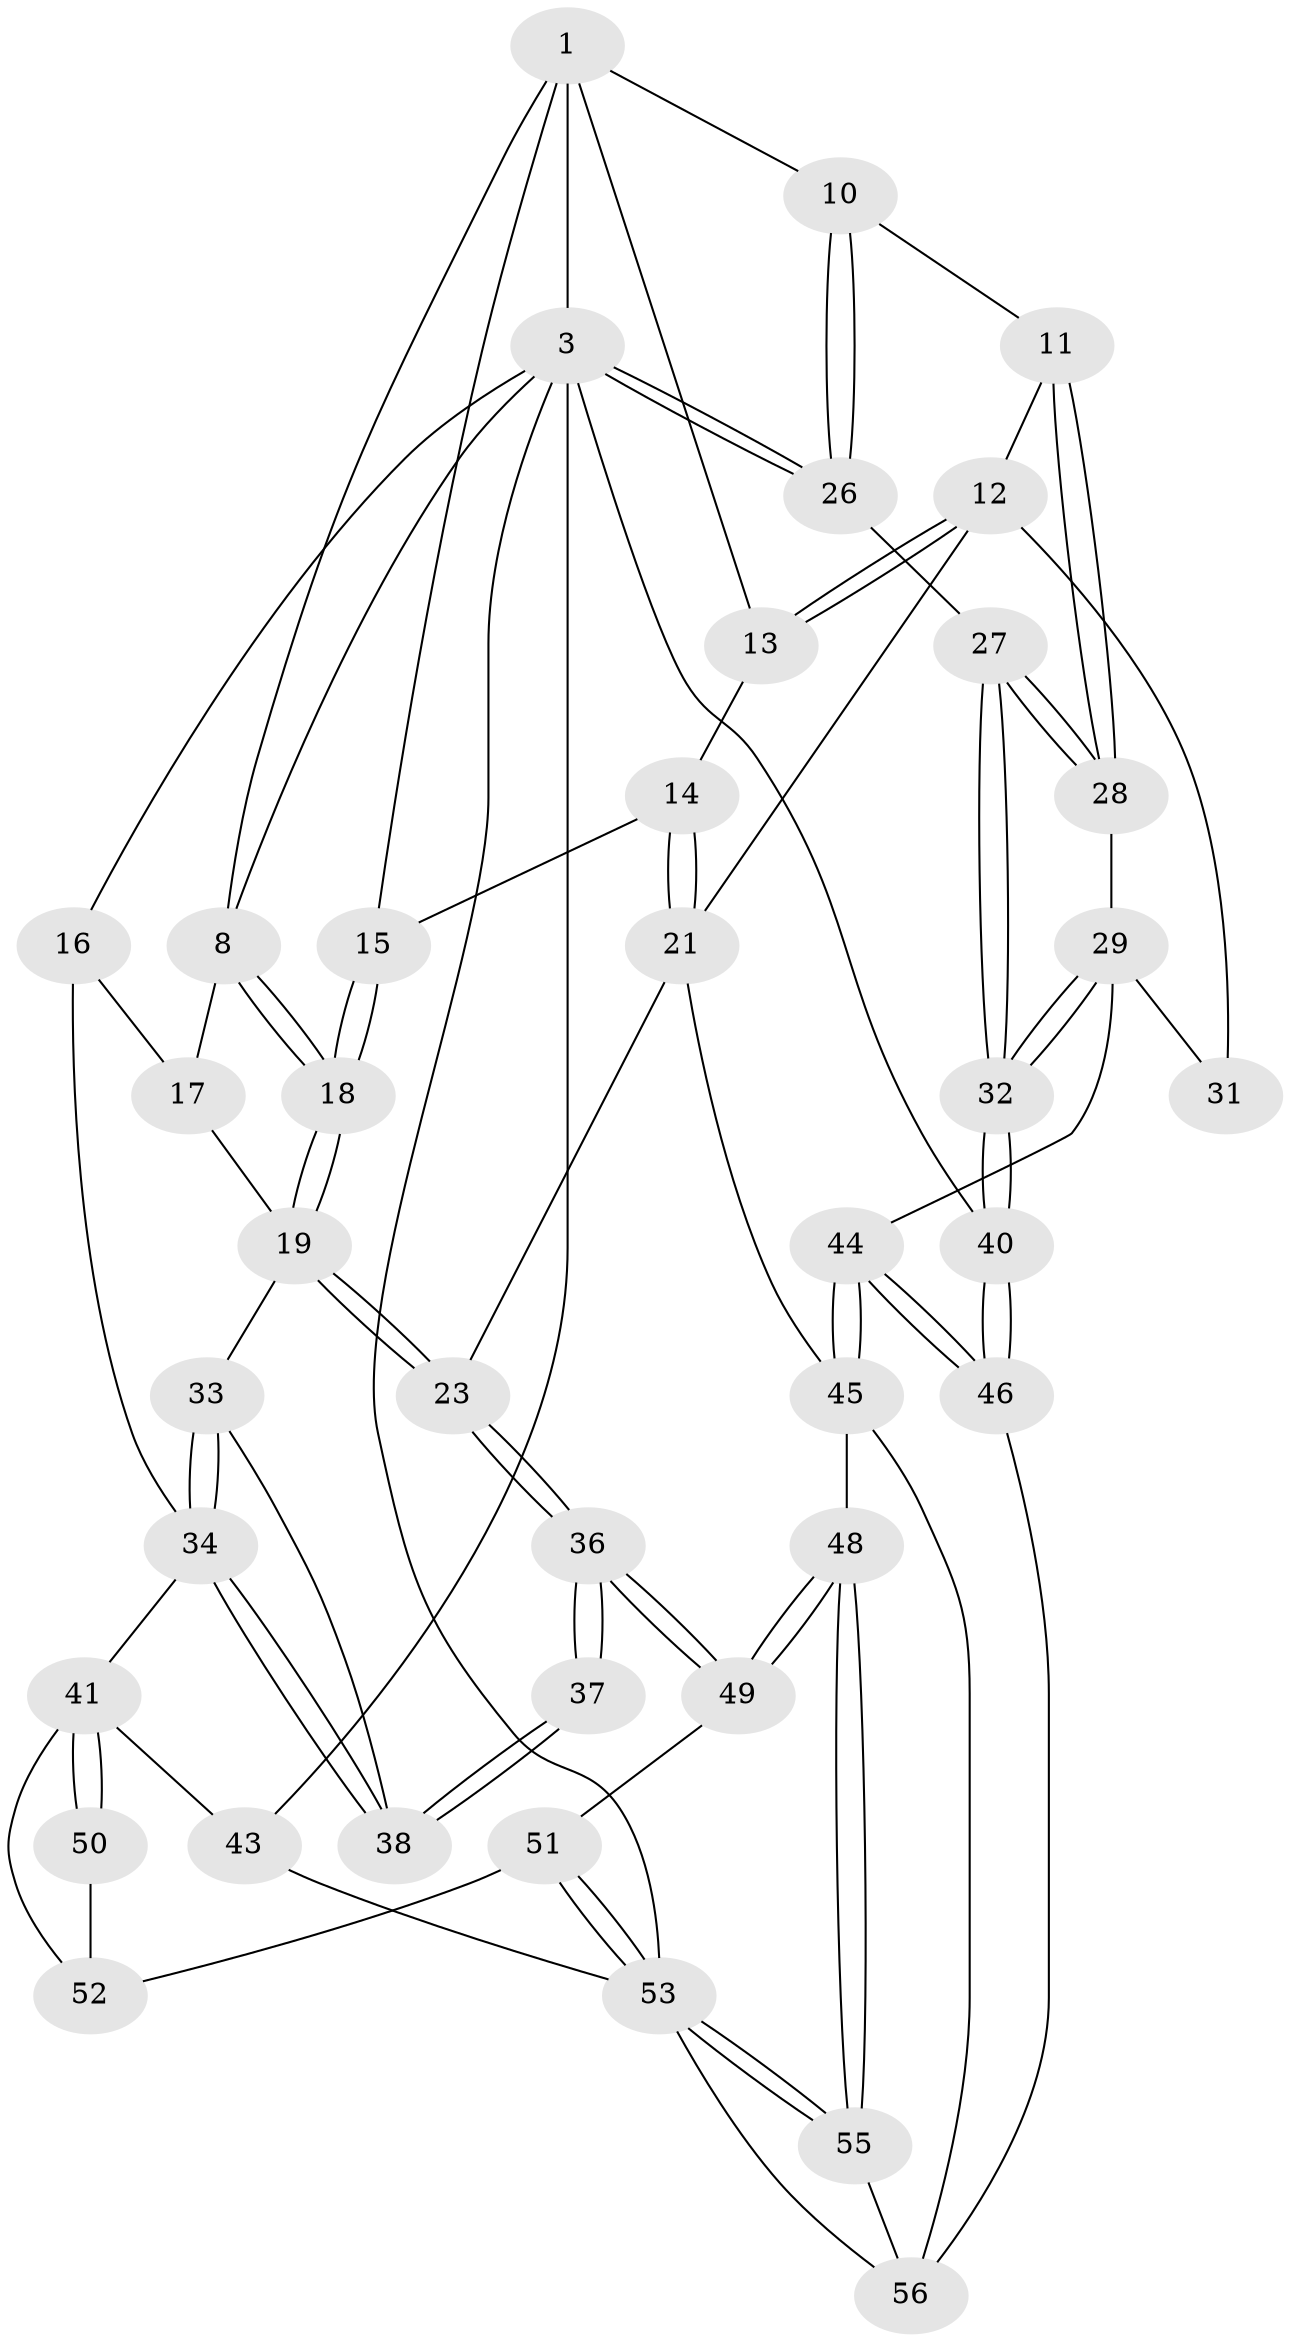 // original degree distribution, {3: 0.05172413793103448, 4: 0.2413793103448276, 6: 0.2413793103448276, 5: 0.46551724137931033}
// Generated by graph-tools (version 1.1) at 2025/21/03/04/25 18:21:11]
// undirected, 40 vertices, 94 edges
graph export_dot {
graph [start="1"]
  node [color=gray90,style=filled];
  1 [pos="+0.4834293406362112+0",super="+2+6"];
  3 [pos="+1+0",super="+39+4"];
  8 [pos="+0.31703688061772495+0.17931241607337992",super="+9"];
  10 [pos="+0.7466040839495094+0.20857140106104577"];
  11 [pos="+0.7453103575794329+0.21944504588587074"];
  12 [pos="+0.7406277560428026+0.22296466601208687",super="+24"];
  13 [pos="+0.5117792037016891+0.28204817178860203"];
  14 [pos="+0.5042392236354181+0.2876600048219595"];
  15 [pos="+0.4679544802025274+0.290214677409213"];
  16 [pos="+0+0"];
  17 [pos="+0.10800030291850922+0.20351053182588852"];
  18 [pos="+0.3706282397312346+0.3091221898234207"];
  19 [pos="+0.3615978840071275+0.3194963411268402",super="+20"];
  21 [pos="+0.5346573077652375+0.49135843840604776",super="+22"];
  23 [pos="+0.40326775994084885+0.5494447444903732"];
  26 [pos="+1+0"];
  27 [pos="+1+0.2516362966098408"];
  28 [pos="+0.7858201655622309+0.2553594235029283"];
  29 [pos="+0.8525967388825844+0.3604474889844247",super="+30"];
  31 [pos="+0.6953973326416671+0.5471333999492237"];
  32 [pos="+1+0.6084773104363599"];
  33 [pos="+0.1619331520165203+0.3783611149014386"];
  34 [pos="+0+0.5711762446411044",super="+35"];
  36 [pos="+0.3527925495074581+0.5933634949381272"];
  37 [pos="+0.323072318455345+0.5883845581355093"];
  38 [pos="+0.3171847748338061+0.5839710181163684"];
  40 [pos="+1+0.8119361244753893"];
  41 [pos="+0+0.7621766341830033",super="+42"];
  43 [pos="+0+1"];
  44 [pos="+0.7832957858410781+0.7039115219493005"];
  45 [pos="+0.6235090515856438+0.7366831037149012",super="+47"];
  46 [pos="+0.9674967930621686+0.7781877165004843"];
  48 [pos="+0.40087741572968577+0.7470142288293637"];
  49 [pos="+0.39863716187116893+0.7435189483235418"];
  50 [pos="+0.24721594008457143+0.6508364222788254"];
  51 [pos="+0.22048519130245411+0.7734619364851992"];
  52 [pos="+0.21652213282261115+0.7713713368343597"];
  53 [pos="+0.3010746578163602+0.9439044407312766",super="+54"];
  55 [pos="+0.34708208488497155+0.872484282829215"];
  56 [pos="+0.5465493917149336+0.9129790166376687",super="+57"];
  1 -- 10;
  1 -- 3;
  1 -- 8;
  1 -- 13;
  1 -- 15;
  3 -- 26;
  3 -- 26;
  3 -- 40;
  3 -- 43 [weight=2];
  3 -- 53;
  3 -- 16;
  3 -- 8;
  8 -- 18;
  8 -- 18;
  8 -- 17;
  10 -- 11;
  10 -- 26;
  10 -- 26;
  11 -- 12;
  11 -- 28;
  11 -- 28;
  12 -- 13;
  12 -- 13;
  12 -- 21;
  12 -- 31 [weight=2];
  13 -- 14;
  14 -- 15;
  14 -- 21;
  14 -- 21;
  15 -- 18;
  15 -- 18;
  16 -- 17;
  16 -- 34;
  17 -- 19;
  18 -- 19;
  18 -- 19;
  19 -- 23;
  19 -- 23;
  19 -- 33;
  21 -- 45;
  21 -- 23;
  23 -- 36;
  23 -- 36;
  26 -- 27;
  27 -- 28;
  27 -- 28;
  27 -- 32;
  27 -- 32;
  28 -- 29;
  29 -- 32;
  29 -- 32;
  29 -- 44;
  29 -- 31;
  32 -- 40;
  32 -- 40;
  33 -- 34;
  33 -- 34;
  33 -- 38;
  34 -- 38;
  34 -- 38;
  34 -- 41;
  36 -- 37;
  36 -- 37;
  36 -- 49;
  36 -- 49;
  37 -- 38;
  37 -- 38;
  40 -- 46;
  40 -- 46;
  41 -- 50;
  41 -- 50;
  41 -- 43;
  41 -- 52;
  43 -- 53;
  44 -- 45;
  44 -- 45;
  44 -- 46;
  44 -- 46;
  45 -- 48;
  45 -- 56;
  46 -- 56;
  48 -- 49;
  48 -- 49;
  48 -- 55;
  48 -- 55;
  49 -- 51;
  50 -- 52;
  51 -- 52;
  51 -- 53;
  51 -- 53;
  53 -- 55;
  53 -- 55;
  53 -- 56;
  55 -- 56;
}
